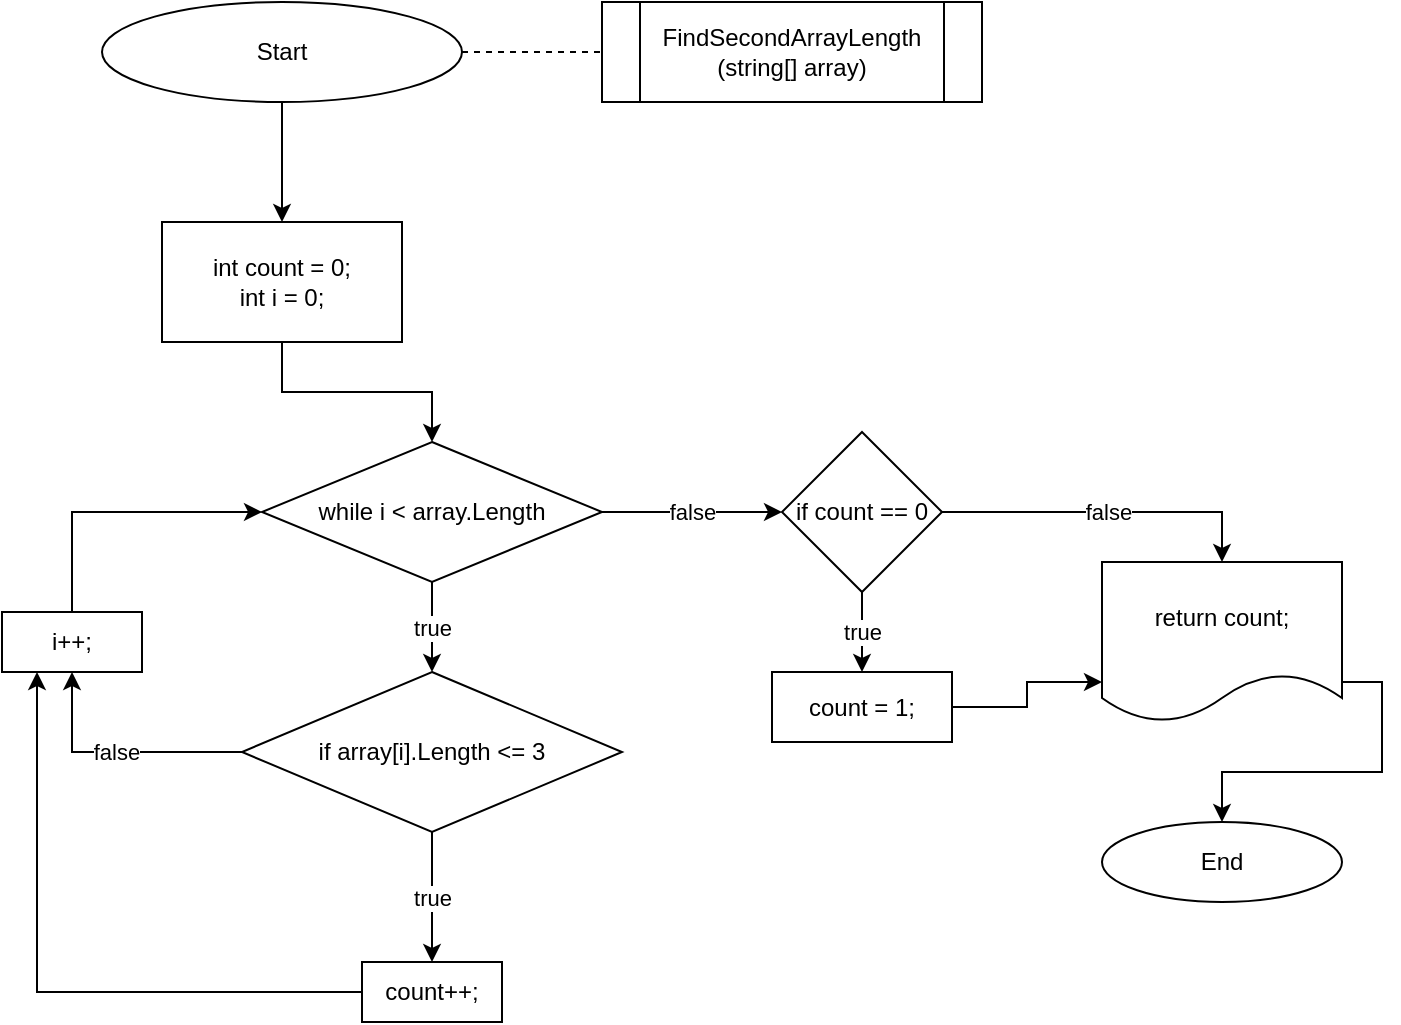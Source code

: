 <mxfile version="20.7.4" type="device"><diagram id="TmKthZU-vs4Xb7IL7CH7" name="Страница 1"><mxGraphModel dx="782" dy="499" grid="1" gridSize="10" guides="1" tooltips="1" connect="1" arrows="1" fold="1" page="1" pageScale="1" pageWidth="827" pageHeight="1169" math="0" shadow="0"><root><mxCell id="0"/><mxCell id="1" parent="0"/><mxCell id="yjEWzs2Qc0erM8eWYS1w-6" style="edgeStyle=orthogonalEdgeStyle;rounded=0;orthogonalLoop=1;jettySize=auto;html=1;exitX=0.5;exitY=1;exitDx=0;exitDy=0;" edge="1" parent="1" source="yjEWzs2Qc0erM8eWYS1w-1" target="yjEWzs2Qc0erM8eWYS1w-2"><mxGeometry relative="1" as="geometry"/></mxCell><mxCell id="yjEWzs2Qc0erM8eWYS1w-1" value="Start" style="ellipse;whiteSpace=wrap;html=1;" vertex="1" parent="1"><mxGeometry x="50" y="50" width="180" height="50" as="geometry"/></mxCell><mxCell id="yjEWzs2Qc0erM8eWYS1w-7" style="edgeStyle=orthogonalEdgeStyle;rounded=0;orthogonalLoop=1;jettySize=auto;html=1;exitX=0.5;exitY=1;exitDx=0;exitDy=0;entryX=0.5;entryY=0;entryDx=0;entryDy=0;" edge="1" parent="1" source="yjEWzs2Qc0erM8eWYS1w-2" target="yjEWzs2Qc0erM8eWYS1w-3"><mxGeometry relative="1" as="geometry"/></mxCell><mxCell id="yjEWzs2Qc0erM8eWYS1w-2" value="int count = 0;&lt;br&gt;int i = 0;" style="rounded=0;whiteSpace=wrap;html=1;" vertex="1" parent="1"><mxGeometry x="80" y="160" width="120" height="60" as="geometry"/></mxCell><mxCell id="yjEWzs2Qc0erM8eWYS1w-27" value="true" style="edgeStyle=orthogonalEdgeStyle;rounded=0;orthogonalLoop=1;jettySize=auto;html=1;exitX=0.5;exitY=1;exitDx=0;exitDy=0;entryX=0.5;entryY=0;entryDx=0;entryDy=0;" edge="1" parent="1" source="yjEWzs2Qc0erM8eWYS1w-3" target="yjEWzs2Qc0erM8eWYS1w-26"><mxGeometry relative="1" as="geometry"/></mxCell><mxCell id="yjEWzs2Qc0erM8eWYS1w-37" value="false" style="edgeStyle=orthogonalEdgeStyle;rounded=0;orthogonalLoop=1;jettySize=auto;html=1;exitX=1;exitY=0.5;exitDx=0;exitDy=0;" edge="1" parent="1" source="yjEWzs2Qc0erM8eWYS1w-3" target="yjEWzs2Qc0erM8eWYS1w-25"><mxGeometry relative="1" as="geometry"/></mxCell><mxCell id="yjEWzs2Qc0erM8eWYS1w-3" value="while i &amp;lt; array.Length" style="rhombus;whiteSpace=wrap;html=1;" vertex="1" parent="1"><mxGeometry x="130" y="270" width="170" height="70" as="geometry"/></mxCell><mxCell id="yjEWzs2Qc0erM8eWYS1w-21" style="edgeStyle=orthogonalEdgeStyle;rounded=0;orthogonalLoop=1;jettySize=auto;html=1;exitX=1;exitY=0.75;exitDx=0;exitDy=0;entryX=0.5;entryY=0;entryDx=0;entryDy=0;" edge="1" parent="1" source="yjEWzs2Qc0erM8eWYS1w-18" target="yjEWzs2Qc0erM8eWYS1w-19"><mxGeometry relative="1" as="geometry"/></mxCell><mxCell id="yjEWzs2Qc0erM8eWYS1w-18" value="return count;" style="shape=document;whiteSpace=wrap;html=1;boundedLbl=1;" vertex="1" parent="1"><mxGeometry x="550" y="330" width="120" height="80" as="geometry"/></mxCell><mxCell id="yjEWzs2Qc0erM8eWYS1w-19" value="End" style="ellipse;whiteSpace=wrap;html=1;" vertex="1" parent="1"><mxGeometry x="550" y="460" width="120" height="40" as="geometry"/></mxCell><mxCell id="yjEWzs2Qc0erM8eWYS1w-36" style="edgeStyle=orthogonalEdgeStyle;rounded=0;orthogonalLoop=1;jettySize=auto;html=1;exitX=0.5;exitY=0;exitDx=0;exitDy=0;entryX=0;entryY=0.5;entryDx=0;entryDy=0;" edge="1" parent="1" source="yjEWzs2Qc0erM8eWYS1w-24" target="yjEWzs2Qc0erM8eWYS1w-3"><mxGeometry relative="1" as="geometry"/></mxCell><mxCell id="yjEWzs2Qc0erM8eWYS1w-24" value="i++;" style="rounded=0;whiteSpace=wrap;html=1;" vertex="1" parent="1"><mxGeometry y="355" width="70" height="30" as="geometry"/></mxCell><mxCell id="yjEWzs2Qc0erM8eWYS1w-40" value="true" style="edgeStyle=orthogonalEdgeStyle;rounded=0;orthogonalLoop=1;jettySize=auto;html=1;exitX=0.5;exitY=1;exitDx=0;exitDy=0;entryX=0.5;entryY=0;entryDx=0;entryDy=0;" edge="1" parent="1" source="yjEWzs2Qc0erM8eWYS1w-25" target="yjEWzs2Qc0erM8eWYS1w-39"><mxGeometry relative="1" as="geometry"/></mxCell><mxCell id="yjEWzs2Qc0erM8eWYS1w-42" value="false" style="edgeStyle=orthogonalEdgeStyle;rounded=0;orthogonalLoop=1;jettySize=auto;html=1;exitX=1;exitY=0.5;exitDx=0;exitDy=0;entryX=0.5;entryY=0;entryDx=0;entryDy=0;" edge="1" parent="1" source="yjEWzs2Qc0erM8eWYS1w-25" target="yjEWzs2Qc0erM8eWYS1w-18"><mxGeometry relative="1" as="geometry"/></mxCell><mxCell id="yjEWzs2Qc0erM8eWYS1w-25" value="if count == 0" style="rhombus;whiteSpace=wrap;html=1;" vertex="1" parent="1"><mxGeometry x="390" y="265" width="80" height="80" as="geometry"/></mxCell><mxCell id="yjEWzs2Qc0erM8eWYS1w-31" value="false" style="edgeStyle=orthogonalEdgeStyle;rounded=0;orthogonalLoop=1;jettySize=auto;html=1;exitX=0;exitY=0.5;exitDx=0;exitDy=0;entryX=0.5;entryY=1;entryDx=0;entryDy=0;" edge="1" parent="1" source="yjEWzs2Qc0erM8eWYS1w-26" target="yjEWzs2Qc0erM8eWYS1w-24"><mxGeometry relative="1" as="geometry"/></mxCell><mxCell id="yjEWzs2Qc0erM8eWYS1w-35" value="true" style="edgeStyle=orthogonalEdgeStyle;rounded=0;orthogonalLoop=1;jettySize=auto;html=1;exitX=0.5;exitY=1;exitDx=0;exitDy=0;entryX=0.5;entryY=0;entryDx=0;entryDy=0;" edge="1" parent="1" source="yjEWzs2Qc0erM8eWYS1w-26" target="yjEWzs2Qc0erM8eWYS1w-28"><mxGeometry relative="1" as="geometry"><Array as="points"><mxPoint x="215" y="490"/><mxPoint x="215" y="490"/></Array></mxGeometry></mxCell><mxCell id="yjEWzs2Qc0erM8eWYS1w-26" value="if array[i].Length &amp;lt;= 3" style="rhombus;whiteSpace=wrap;html=1;" vertex="1" parent="1"><mxGeometry x="120" y="385" width="190" height="80" as="geometry"/></mxCell><mxCell id="yjEWzs2Qc0erM8eWYS1w-32" style="edgeStyle=orthogonalEdgeStyle;rounded=0;orthogonalLoop=1;jettySize=auto;html=1;exitX=0;exitY=0.5;exitDx=0;exitDy=0;entryX=0.25;entryY=1;entryDx=0;entryDy=0;" edge="1" parent="1" source="yjEWzs2Qc0erM8eWYS1w-28" target="yjEWzs2Qc0erM8eWYS1w-24"><mxGeometry relative="1" as="geometry"/></mxCell><mxCell id="yjEWzs2Qc0erM8eWYS1w-28" value="count++;" style="rounded=0;whiteSpace=wrap;html=1;" vertex="1" parent="1"><mxGeometry x="180" y="530" width="70" height="30" as="geometry"/></mxCell><mxCell id="yjEWzs2Qc0erM8eWYS1w-41" style="edgeStyle=orthogonalEdgeStyle;rounded=0;orthogonalLoop=1;jettySize=auto;html=1;exitX=1;exitY=0.5;exitDx=0;exitDy=0;entryX=0;entryY=0.75;entryDx=0;entryDy=0;" edge="1" parent="1" source="yjEWzs2Qc0erM8eWYS1w-39" target="yjEWzs2Qc0erM8eWYS1w-18"><mxGeometry relative="1" as="geometry"/></mxCell><mxCell id="yjEWzs2Qc0erM8eWYS1w-39" value="count = 1;" style="rounded=0;whiteSpace=wrap;html=1;" vertex="1" parent="1"><mxGeometry x="385" y="385" width="90" height="35" as="geometry"/></mxCell><mxCell id="yjEWzs2Qc0erM8eWYS1w-43" value="FindSecondArrayLength&lt;br&gt;(string[] array)" style="shape=process;whiteSpace=wrap;html=1;backgroundOutline=1;" vertex="1" parent="1"><mxGeometry x="300" y="50" width="190" height="50" as="geometry"/></mxCell><mxCell id="yjEWzs2Qc0erM8eWYS1w-45" value="" style="endArrow=none;dashed=1;html=1;rounded=0;exitX=1;exitY=0.5;exitDx=0;exitDy=0;entryX=0;entryY=0.5;entryDx=0;entryDy=0;" edge="1" parent="1" source="yjEWzs2Qc0erM8eWYS1w-1" target="yjEWzs2Qc0erM8eWYS1w-43"><mxGeometry width="50" height="50" relative="1" as="geometry"><mxPoint x="350" y="150" as="sourcePoint"/><mxPoint x="400" y="100" as="targetPoint"/><Array as="points"/></mxGeometry></mxCell></root></mxGraphModel></diagram></mxfile>